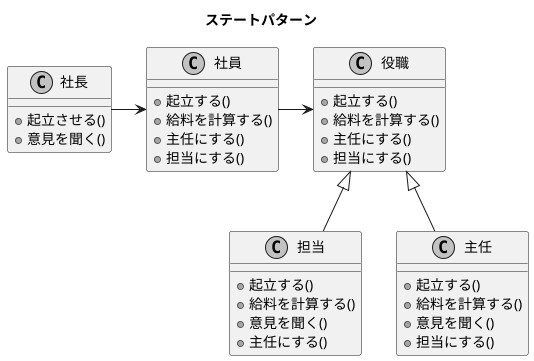 @startuml 4-3.png
skinparam monochrome true
skinparam defaultFontName Ricty
hide footbox

title ステートパターン

class 社長 {
    +起立させる()
    +意見を聞く()
}

class 社員 {
    +起立する()
    +給料を計算する()
    +主任にする()
    +担当にする()
}

class 役職 {
    +起立する()
    +給料を計算する()
    +主任にする()
    +担当にする()
}

class 担当 {
    +起立する()
    +給料を計算する()
    +意見を聞く()
    +主任にする()
}

class 主任 {
    +起立する()
    +給料を計算する()
    +意見を聞く()
    +担当にする()
}

社長 -> 社員
社員 -> 役職
役職 <|-- 担当
役職 <|-- 主任

@enduml
